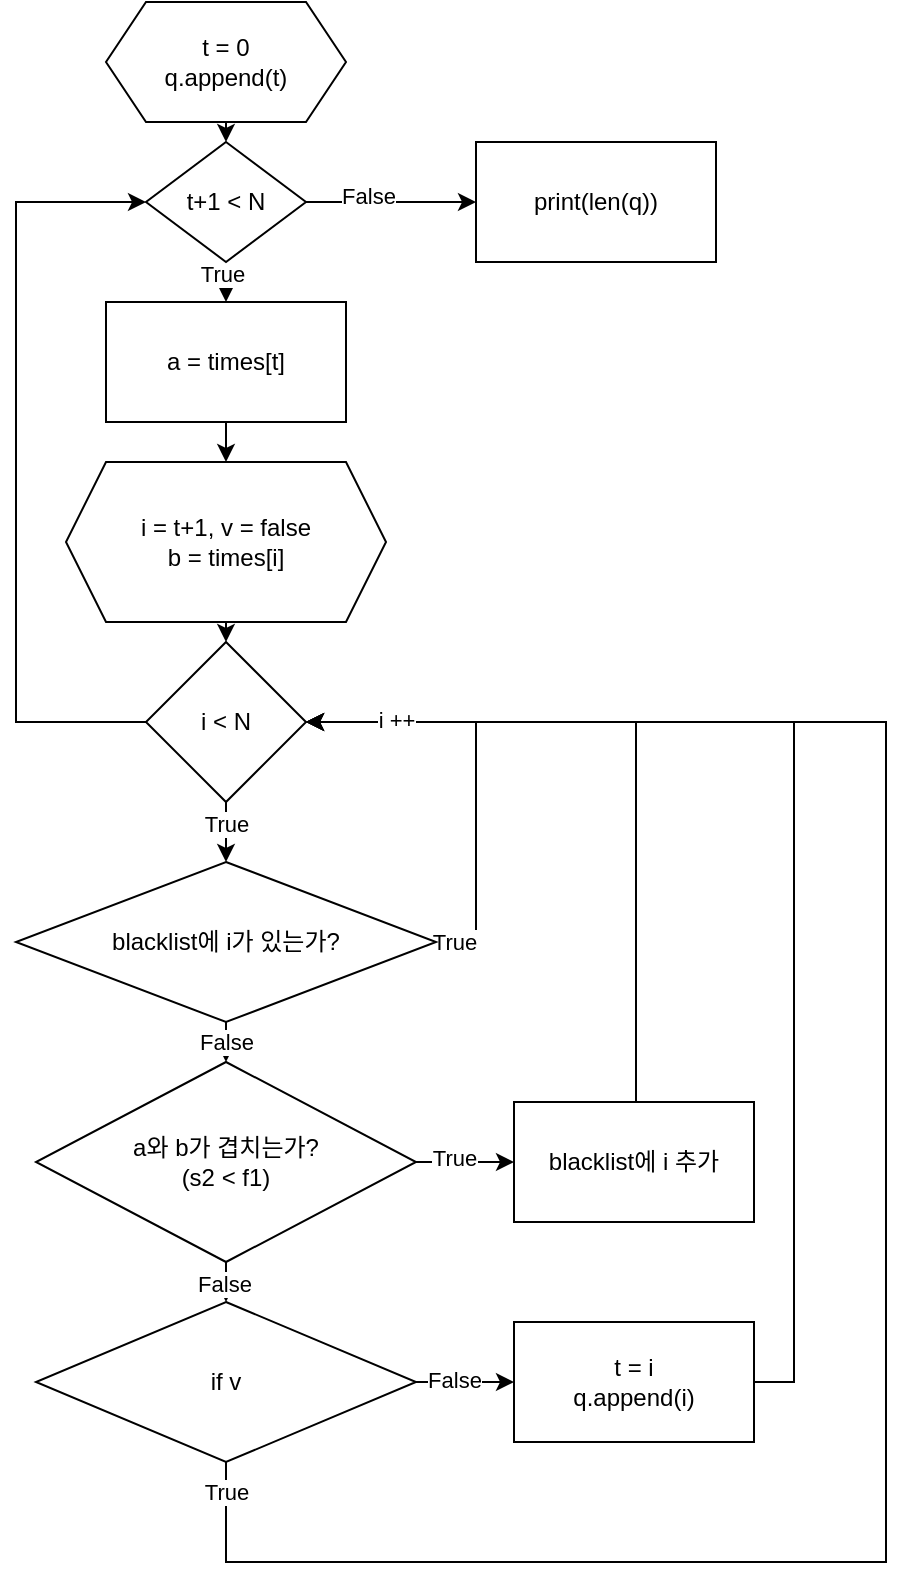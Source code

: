 <mxfile version="23.1.1" type="github">
  <diagram id="C5RBs43oDa-KdzZeNtuy" name="Page-1">
    <mxGraphModel dx="1590" dy="703" grid="1" gridSize="10" guides="1" tooltips="1" connect="1" arrows="1" fold="1" page="1" pageScale="1" pageWidth="827" pageHeight="1169" math="0" shadow="0">
      <root>
        <mxCell id="WIyWlLk6GJQsqaUBKTNV-0" />
        <mxCell id="WIyWlLk6GJQsqaUBKTNV-1" parent="WIyWlLk6GJQsqaUBKTNV-0" />
        <mxCell id="VOs9YZUs-2yAqUJfuIDz-68" style="edgeStyle=orthogonalEdgeStyle;rounded=0;orthogonalLoop=1;jettySize=auto;html=1;exitX=0.5;exitY=1;exitDx=0;exitDy=0;entryX=0.5;entryY=0;entryDx=0;entryDy=0;" edge="1" parent="WIyWlLk6GJQsqaUBKTNV-1" source="VOs9YZUs-2yAqUJfuIDz-1" target="VOs9YZUs-2yAqUJfuIDz-54">
          <mxGeometry relative="1" as="geometry" />
        </mxCell>
        <mxCell id="VOs9YZUs-2yAqUJfuIDz-1" value="t = 0&lt;br&gt;q.append(t)" style="shape=hexagon;perimeter=hexagonPerimeter2;whiteSpace=wrap;html=1;fixedSize=1;" vertex="1" parent="WIyWlLk6GJQsqaUBKTNV-1">
          <mxGeometry x="235" y="120" width="120" height="60" as="geometry" />
        </mxCell>
        <mxCell id="VOs9YZUs-2yAqUJfuIDz-11" style="edgeStyle=orthogonalEdgeStyle;rounded=0;orthogonalLoop=1;jettySize=auto;html=1;exitX=1;exitY=0.5;exitDx=0;exitDy=0;" edge="1" parent="WIyWlLk6GJQsqaUBKTNV-1" source="VOs9YZUs-2yAqUJfuIDz-3">
          <mxGeometry relative="1" as="geometry">
            <mxPoint x="390.286" y="700" as="targetPoint" />
          </mxGeometry>
        </mxCell>
        <mxCell id="VOs9YZUs-2yAqUJfuIDz-13" style="edgeStyle=orthogonalEdgeStyle;rounded=0;orthogonalLoop=1;jettySize=auto;html=1;exitX=1;exitY=0.5;exitDx=0;exitDy=0;entryX=0;entryY=0.5;entryDx=0;entryDy=0;" edge="1" parent="WIyWlLk6GJQsqaUBKTNV-1" source="VOs9YZUs-2yAqUJfuIDz-3" target="VOs9YZUs-2yAqUJfuIDz-12">
          <mxGeometry relative="1" as="geometry" />
        </mxCell>
        <mxCell id="VOs9YZUs-2yAqUJfuIDz-14" value="True" style="edgeLabel;html=1;align=center;verticalAlign=middle;resizable=0;points=[];" vertex="1" connectable="0" parent="VOs9YZUs-2yAqUJfuIDz-13">
          <mxGeometry x="-0.219" y="2" relative="1" as="geometry">
            <mxPoint as="offset" />
          </mxGeometry>
        </mxCell>
        <mxCell id="VOs9YZUs-2yAqUJfuIDz-22" style="edgeStyle=orthogonalEdgeStyle;rounded=0;orthogonalLoop=1;jettySize=auto;html=1;exitX=0.5;exitY=1;exitDx=0;exitDy=0;entryX=0.5;entryY=0;entryDx=0;entryDy=0;" edge="1" parent="WIyWlLk6GJQsqaUBKTNV-1" source="VOs9YZUs-2yAqUJfuIDz-3" target="VOs9YZUs-2yAqUJfuIDz-20">
          <mxGeometry relative="1" as="geometry" />
        </mxCell>
        <mxCell id="VOs9YZUs-2yAqUJfuIDz-47" value="False" style="edgeLabel;html=1;align=center;verticalAlign=middle;resizable=0;points=[];" vertex="1" connectable="0" parent="VOs9YZUs-2yAqUJfuIDz-22">
          <mxGeometry x="0.029" y="-1" relative="1" as="geometry">
            <mxPoint as="offset" />
          </mxGeometry>
        </mxCell>
        <mxCell id="VOs9YZUs-2yAqUJfuIDz-3" value="a와 b가 겹치는가?&lt;br&gt;(s2 &amp;lt; f1)" style="rhombus;whiteSpace=wrap;html=1;" vertex="1" parent="WIyWlLk6GJQsqaUBKTNV-1">
          <mxGeometry x="200" y="650" width="190" height="100" as="geometry" />
        </mxCell>
        <mxCell id="VOs9YZUs-2yAqUJfuIDz-9" style="edgeStyle=orthogonalEdgeStyle;rounded=0;orthogonalLoop=1;jettySize=auto;html=1;exitX=0.5;exitY=1;exitDx=0;exitDy=0;entryX=0.5;entryY=0;entryDx=0;entryDy=0;" edge="1" parent="WIyWlLk6GJQsqaUBKTNV-1" source="VOs9YZUs-2yAqUJfuIDz-4" target="VOs9YZUs-2yAqUJfuIDz-6">
          <mxGeometry relative="1" as="geometry" />
        </mxCell>
        <mxCell id="VOs9YZUs-2yAqUJfuIDz-4" value="a = times[t]" style="rounded=0;whiteSpace=wrap;html=1;" vertex="1" parent="WIyWlLk6GJQsqaUBKTNV-1">
          <mxGeometry x="235" y="270" width="120" height="60" as="geometry" />
        </mxCell>
        <mxCell id="VOs9YZUs-2yAqUJfuIDz-35" style="edgeStyle=orthogonalEdgeStyle;rounded=0;orthogonalLoop=1;jettySize=auto;html=1;exitX=0.5;exitY=1;exitDx=0;exitDy=0;entryX=0.5;entryY=0;entryDx=0;entryDy=0;" edge="1" parent="WIyWlLk6GJQsqaUBKTNV-1" source="VOs9YZUs-2yAqUJfuIDz-6" target="VOs9YZUs-2yAqUJfuIDz-34">
          <mxGeometry relative="1" as="geometry" />
        </mxCell>
        <mxCell id="VOs9YZUs-2yAqUJfuIDz-6" value="i = t+1, v = false&lt;br&gt;b = times[i]" style="shape=hexagon;perimeter=hexagonPerimeter2;whiteSpace=wrap;html=1;fixedSize=1;" vertex="1" parent="WIyWlLk6GJQsqaUBKTNV-1">
          <mxGeometry x="215" y="350" width="160" height="80" as="geometry" />
        </mxCell>
        <mxCell id="VOs9YZUs-2yAqUJfuIDz-39" style="edgeStyle=orthogonalEdgeStyle;rounded=0;orthogonalLoop=1;jettySize=auto;html=1;exitX=0.5;exitY=0;exitDx=0;exitDy=0;entryX=1;entryY=0.5;entryDx=0;entryDy=0;" edge="1" parent="WIyWlLk6GJQsqaUBKTNV-1" source="VOs9YZUs-2yAqUJfuIDz-12" target="VOs9YZUs-2yAqUJfuIDz-34">
          <mxGeometry relative="1" as="geometry">
            <Array as="points">
              <mxPoint x="500" y="670" />
              <mxPoint x="500" y="480" />
            </Array>
          </mxGeometry>
        </mxCell>
        <mxCell id="VOs9YZUs-2yAqUJfuIDz-12" value="blacklist에 i 추가" style="rounded=0;whiteSpace=wrap;html=1;" vertex="1" parent="WIyWlLk6GJQsqaUBKTNV-1">
          <mxGeometry x="439" y="670" width="120" height="60" as="geometry" />
        </mxCell>
        <mxCell id="VOs9YZUs-2yAqUJfuIDz-28" style="edgeStyle=orthogonalEdgeStyle;rounded=0;orthogonalLoop=1;jettySize=auto;html=1;exitX=1;exitY=0.5;exitDx=0;exitDy=0;entryX=0;entryY=0.5;entryDx=0;entryDy=0;" edge="1" parent="WIyWlLk6GJQsqaUBKTNV-1" source="VOs9YZUs-2yAqUJfuIDz-20" target="VOs9YZUs-2yAqUJfuIDz-27">
          <mxGeometry relative="1" as="geometry" />
        </mxCell>
        <mxCell id="VOs9YZUs-2yAqUJfuIDz-29" value="False" style="edgeLabel;html=1;align=center;verticalAlign=middle;resizable=0;points=[];" vertex="1" connectable="0" parent="VOs9YZUs-2yAqUJfuIDz-28">
          <mxGeometry x="-0.219" y="1" relative="1" as="geometry">
            <mxPoint as="offset" />
          </mxGeometry>
        </mxCell>
        <mxCell id="VOs9YZUs-2yAqUJfuIDz-49" style="edgeStyle=orthogonalEdgeStyle;rounded=0;orthogonalLoop=1;jettySize=auto;html=1;exitX=0.5;exitY=1;exitDx=0;exitDy=0;entryX=1;entryY=0.5;entryDx=0;entryDy=0;" edge="1" parent="WIyWlLk6GJQsqaUBKTNV-1" source="VOs9YZUs-2yAqUJfuIDz-20" target="VOs9YZUs-2yAqUJfuIDz-34">
          <mxGeometry relative="1" as="geometry">
            <Array as="points">
              <mxPoint x="295" y="900" />
              <mxPoint x="625" y="900" />
              <mxPoint x="625" y="480" />
            </Array>
          </mxGeometry>
        </mxCell>
        <mxCell id="VOs9YZUs-2yAqUJfuIDz-50" value="True" style="edgeLabel;html=1;align=center;verticalAlign=middle;resizable=0;points=[];" vertex="1" connectable="0" parent="VOs9YZUs-2yAqUJfuIDz-49">
          <mxGeometry x="-0.973" relative="1" as="geometry">
            <mxPoint as="offset" />
          </mxGeometry>
        </mxCell>
        <mxCell id="VOs9YZUs-2yAqUJfuIDz-20" value="if v" style="rhombus;whiteSpace=wrap;html=1;" vertex="1" parent="WIyWlLk6GJQsqaUBKTNV-1">
          <mxGeometry x="200" y="770" width="190" height="80" as="geometry" />
        </mxCell>
        <mxCell id="VOs9YZUs-2yAqUJfuIDz-40" style="edgeStyle=orthogonalEdgeStyle;rounded=0;orthogonalLoop=1;jettySize=auto;html=1;exitX=1;exitY=0.5;exitDx=0;exitDy=0;entryX=1;entryY=0.5;entryDx=0;entryDy=0;" edge="1" parent="WIyWlLk6GJQsqaUBKTNV-1" source="VOs9YZUs-2yAqUJfuIDz-27" target="VOs9YZUs-2yAqUJfuIDz-34">
          <mxGeometry relative="1" as="geometry" />
        </mxCell>
        <mxCell id="VOs9YZUs-2yAqUJfuIDz-27" value="t = i&lt;br&gt;q.append(i)" style="rounded=0;whiteSpace=wrap;html=1;" vertex="1" parent="WIyWlLk6GJQsqaUBKTNV-1">
          <mxGeometry x="439" y="780" width="120" height="60" as="geometry" />
        </mxCell>
        <mxCell id="VOs9YZUs-2yAqUJfuIDz-36" style="edgeStyle=orthogonalEdgeStyle;rounded=0;orthogonalLoop=1;jettySize=auto;html=1;exitX=0.5;exitY=1;exitDx=0;exitDy=0;entryX=0.5;entryY=0;entryDx=0;entryDy=0;" edge="1" parent="WIyWlLk6GJQsqaUBKTNV-1" source="VOs9YZUs-2yAqUJfuIDz-34" target="VOs9YZUs-2yAqUJfuIDz-56">
          <mxGeometry relative="1" as="geometry">
            <mxPoint x="295" y="570" as="targetPoint" />
          </mxGeometry>
        </mxCell>
        <mxCell id="VOs9YZUs-2yAqUJfuIDz-37" value="True" style="edgeLabel;html=1;align=center;verticalAlign=middle;resizable=0;points=[];" vertex="1" connectable="0" parent="VOs9YZUs-2yAqUJfuIDz-36">
          <mxGeometry x="-0.257" relative="1" as="geometry">
            <mxPoint as="offset" />
          </mxGeometry>
        </mxCell>
        <mxCell id="VOs9YZUs-2yAqUJfuIDz-66" style="edgeStyle=orthogonalEdgeStyle;rounded=0;orthogonalLoop=1;jettySize=auto;html=1;exitX=0;exitY=0.5;exitDx=0;exitDy=0;entryX=0;entryY=0.5;entryDx=0;entryDy=0;" edge="1" parent="WIyWlLk6GJQsqaUBKTNV-1" source="VOs9YZUs-2yAqUJfuIDz-34" target="VOs9YZUs-2yAqUJfuIDz-54">
          <mxGeometry relative="1" as="geometry">
            <mxPoint x="190" y="250" as="targetPoint" />
            <Array as="points">
              <mxPoint x="190" y="480" />
              <mxPoint x="190" y="220" />
            </Array>
          </mxGeometry>
        </mxCell>
        <mxCell id="VOs9YZUs-2yAqUJfuIDz-34" value="i &amp;lt; N" style="rhombus;whiteSpace=wrap;html=1;" vertex="1" parent="WIyWlLk6GJQsqaUBKTNV-1">
          <mxGeometry x="255" y="440" width="80" height="80" as="geometry" />
        </mxCell>
        <mxCell id="VOs9YZUs-2yAqUJfuIDz-69" style="edgeStyle=orthogonalEdgeStyle;rounded=0;orthogonalLoop=1;jettySize=auto;html=1;exitX=0.5;exitY=1;exitDx=0;exitDy=0;entryX=0.5;entryY=0;entryDx=0;entryDy=0;" edge="1" parent="WIyWlLk6GJQsqaUBKTNV-1" source="VOs9YZUs-2yAqUJfuIDz-54" target="VOs9YZUs-2yAqUJfuIDz-4">
          <mxGeometry relative="1" as="geometry" />
        </mxCell>
        <mxCell id="VOs9YZUs-2yAqUJfuIDz-70" value="True" style="edgeLabel;html=1;align=center;verticalAlign=middle;resizable=0;points=[];" vertex="1" connectable="0" parent="VOs9YZUs-2yAqUJfuIDz-69">
          <mxGeometry x="-0.429" y="-2" relative="1" as="geometry">
            <mxPoint as="offset" />
          </mxGeometry>
        </mxCell>
        <mxCell id="VOs9YZUs-2yAqUJfuIDz-72" style="edgeStyle=orthogonalEdgeStyle;rounded=0;orthogonalLoop=1;jettySize=auto;html=1;exitX=1;exitY=0.5;exitDx=0;exitDy=0;entryX=0;entryY=0.5;entryDx=0;entryDy=0;" edge="1" parent="WIyWlLk6GJQsqaUBKTNV-1" source="VOs9YZUs-2yAqUJfuIDz-54" target="VOs9YZUs-2yAqUJfuIDz-71">
          <mxGeometry relative="1" as="geometry" />
        </mxCell>
        <mxCell id="VOs9YZUs-2yAqUJfuIDz-73" value="False" style="edgeLabel;html=1;align=center;verticalAlign=middle;resizable=0;points=[];" vertex="1" connectable="0" parent="VOs9YZUs-2yAqUJfuIDz-72">
          <mxGeometry x="-0.277" y="3" relative="1" as="geometry">
            <mxPoint as="offset" />
          </mxGeometry>
        </mxCell>
        <mxCell id="VOs9YZUs-2yAqUJfuIDz-54" value="t+1 &amp;lt; N" style="rhombus;whiteSpace=wrap;html=1;" vertex="1" parent="WIyWlLk6GJQsqaUBKTNV-1">
          <mxGeometry x="255" y="190" width="80" height="60" as="geometry" />
        </mxCell>
        <mxCell id="VOs9YZUs-2yAqUJfuIDz-57" style="edgeStyle=orthogonalEdgeStyle;rounded=0;orthogonalLoop=1;jettySize=auto;html=1;exitX=0.5;exitY=1;exitDx=0;exitDy=0;entryX=0.5;entryY=0;entryDx=0;entryDy=0;" edge="1" parent="WIyWlLk6GJQsqaUBKTNV-1" source="VOs9YZUs-2yAqUJfuIDz-56" target="VOs9YZUs-2yAqUJfuIDz-3">
          <mxGeometry relative="1" as="geometry" />
        </mxCell>
        <mxCell id="VOs9YZUs-2yAqUJfuIDz-58" value="False" style="edgeLabel;html=1;align=center;verticalAlign=middle;resizable=0;points=[];" vertex="1" connectable="0" parent="VOs9YZUs-2yAqUJfuIDz-57">
          <mxGeometry x="-0.029" relative="1" as="geometry">
            <mxPoint as="offset" />
          </mxGeometry>
        </mxCell>
        <mxCell id="VOs9YZUs-2yAqUJfuIDz-59" style="edgeStyle=orthogonalEdgeStyle;rounded=0;orthogonalLoop=1;jettySize=auto;html=1;exitX=1;exitY=0.5;exitDx=0;exitDy=0;entryX=1;entryY=0.5;entryDx=0;entryDy=0;" edge="1" parent="WIyWlLk6GJQsqaUBKTNV-1" source="VOs9YZUs-2yAqUJfuIDz-56" target="VOs9YZUs-2yAqUJfuIDz-34">
          <mxGeometry relative="1" as="geometry" />
        </mxCell>
        <mxCell id="VOs9YZUs-2yAqUJfuIDz-61" value="i ++" style="edgeLabel;html=1;align=center;verticalAlign=middle;resizable=0;points=[];" vertex="1" connectable="0" parent="VOs9YZUs-2yAqUJfuIDz-59">
          <mxGeometry x="0.588" y="-1" relative="1" as="geometry">
            <mxPoint as="offset" />
          </mxGeometry>
        </mxCell>
        <mxCell id="VOs9YZUs-2yAqUJfuIDz-62" value="True" style="edgeLabel;html=1;align=center;verticalAlign=middle;resizable=0;points=[];" vertex="1" connectable="0" parent="VOs9YZUs-2yAqUJfuIDz-59">
          <mxGeometry x="-0.922" relative="1" as="geometry">
            <mxPoint as="offset" />
          </mxGeometry>
        </mxCell>
        <mxCell id="VOs9YZUs-2yAqUJfuIDz-56" value="blacklist에 i가 있는가?" style="rhombus;whiteSpace=wrap;html=1;" vertex="1" parent="WIyWlLk6GJQsqaUBKTNV-1">
          <mxGeometry x="190" y="550" width="210" height="80" as="geometry" />
        </mxCell>
        <mxCell id="VOs9YZUs-2yAqUJfuIDz-71" value="print(len(q))" style="rounded=0;whiteSpace=wrap;html=1;" vertex="1" parent="WIyWlLk6GJQsqaUBKTNV-1">
          <mxGeometry x="420" y="190" width="120" height="60" as="geometry" />
        </mxCell>
      </root>
    </mxGraphModel>
  </diagram>
</mxfile>
